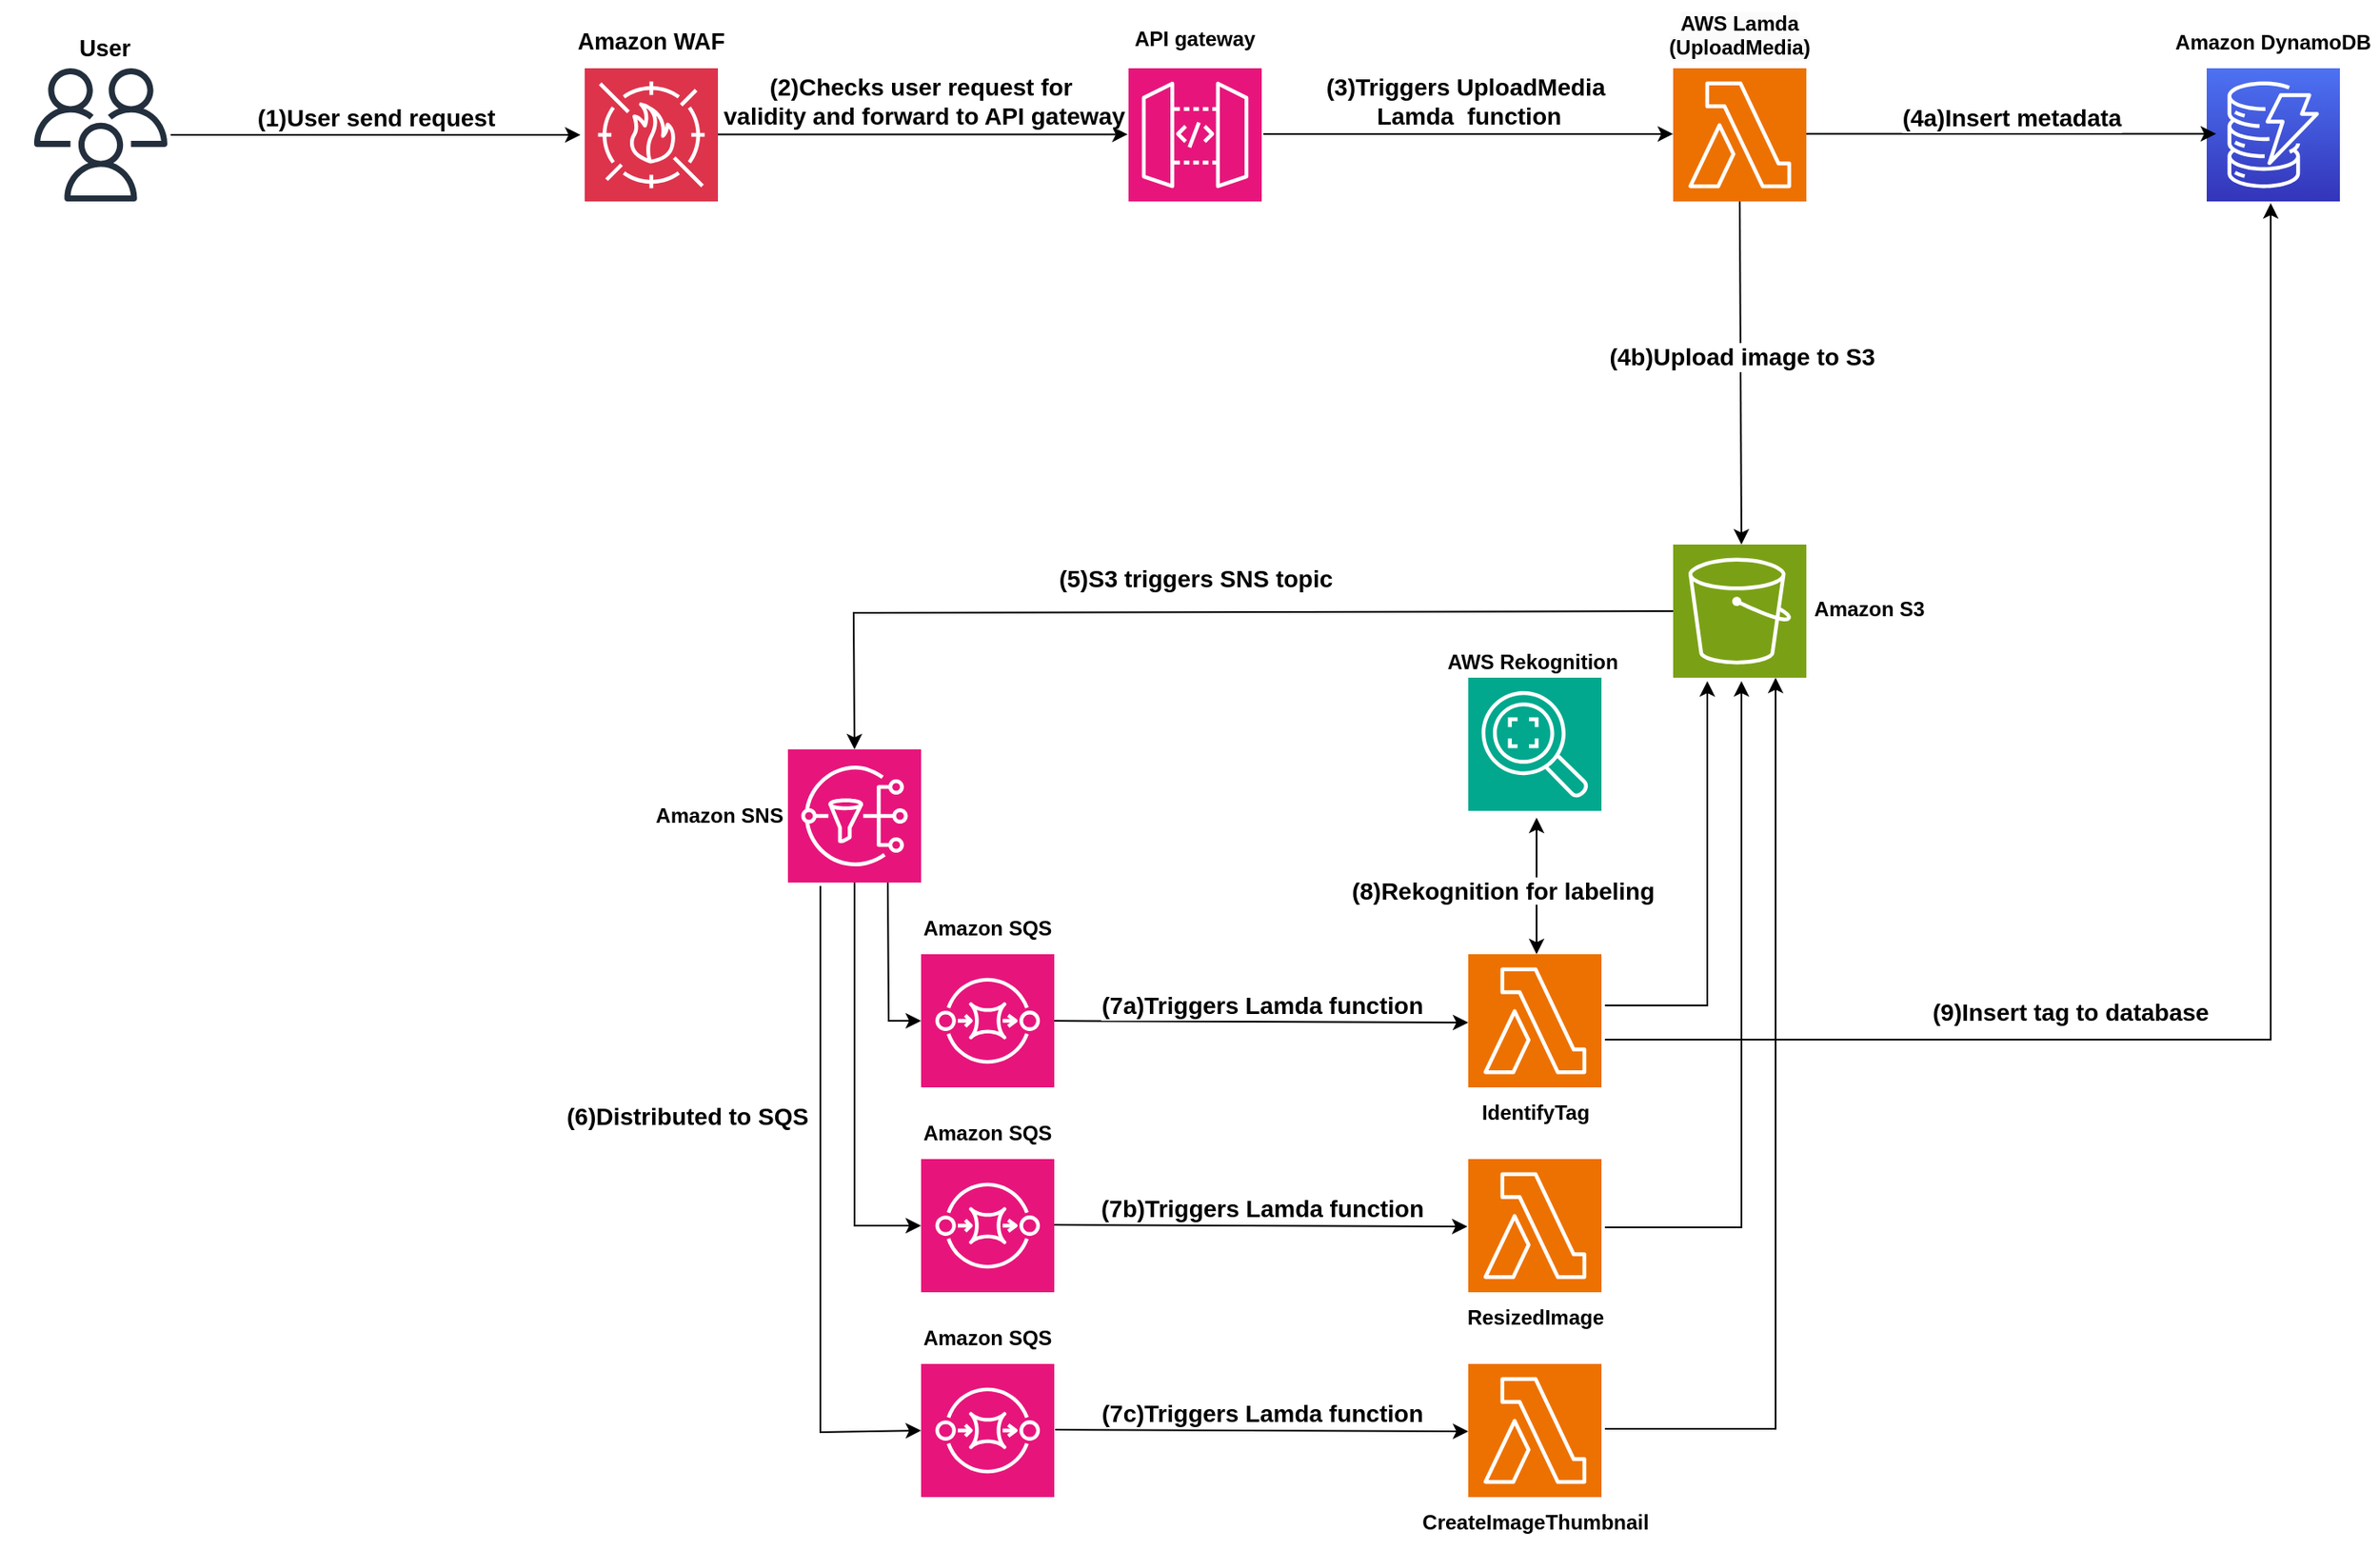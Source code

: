 <mxfile version="24.2.5" type="device">
  <diagram name="Page-1" id="hf2K5R4qYwI-v_a9iiGS">
    <mxGraphModel dx="1948" dy="1097" grid="1" gridSize="10" guides="1" tooltips="1" connect="1" arrows="1" fold="1" page="1" pageScale="1" pageWidth="850" pageHeight="1100" math="0" shadow="0">
      <root>
        <mxCell id="0" />
        <mxCell id="1" parent="0" />
        <mxCell id="SYvAKUDs2BiALkARFRiU-4" value="" style="sketch=0;points=[[0,0,0],[0.25,0,0],[0.5,0,0],[0.75,0,0],[1,0,0],[0,1,0],[0.25,1,0],[0.5,1,0],[0.75,1,0],[1,1,0],[0,0.25,0],[0,0.5,0],[0,0.75,0],[1,0.25,0],[1,0.5,0],[1,0.75,0]];outlineConnect=0;fontColor=#232F3E;fillColor=#DD344C;strokeColor=#ffffff;dashed=0;verticalLabelPosition=bottom;verticalAlign=top;align=center;html=1;fontSize=12;fontStyle=0;aspect=fixed;shape=mxgraph.aws4.resourceIcon;resIcon=mxgraph.aws4.waf;" parent="1" vertex="1">
          <mxGeometry x="402.5" y="81" width="78" height="78" as="geometry" />
        </mxCell>
        <mxCell id="SYvAKUDs2BiALkARFRiU-5" value="&lt;span style=&quot;font-size: 13.5px;&quot;&gt;Amazon WAF&lt;/span&gt;" style="text;html=1;align=center;verticalAlign=middle;whiteSpace=wrap;rounded=0;fontSize=13.5;fontStyle=1" parent="1" vertex="1">
          <mxGeometry x="380" y="51" width="123" height="30" as="geometry" />
        </mxCell>
        <mxCell id="SYvAKUDs2BiALkARFRiU-6" value="" style="sketch=0;outlineConnect=0;fontColor=#232F3E;gradientColor=none;fillColor=#232F3D;strokeColor=none;dashed=0;verticalLabelPosition=bottom;verticalAlign=top;align=center;html=1;fontSize=12;fontStyle=0;aspect=fixed;pointerEvents=1;shape=mxgraph.aws4.users;" parent="1" vertex="1">
          <mxGeometry x="80.0" y="81" width="78" height="78" as="geometry" />
        </mxCell>
        <mxCell id="SYvAKUDs2BiALkARFRiU-8" value="&lt;span style=&quot;font-size: 13.5px;&quot;&gt;User&lt;/span&gt;" style="text;html=1;align=center;verticalAlign=middle;whiteSpace=wrap;rounded=0;fontSize=13.5;fontStyle=1" parent="1" vertex="1">
          <mxGeometry x="60" y="55" width="123" height="30" as="geometry" />
        </mxCell>
        <mxCell id="SYvAKUDs2BiALkARFRiU-11" value="" style="endArrow=classic;html=1;rounded=0;" parent="1" edge="1">
          <mxGeometry relative="1" as="geometry">
            <mxPoint x="160" y="120" as="sourcePoint" />
            <mxPoint x="400" y="120" as="targetPoint" />
          </mxGeometry>
        </mxCell>
        <mxCell id="SYvAKUDs2BiALkARFRiU-12" value="&lt;span style=&quot;font-size: 14px; font-weight: 700;&quot;&gt;(1)User send request&lt;/span&gt;" style="edgeLabel;resizable=0;html=1;;align=center;verticalAlign=middle;" parent="SYvAKUDs2BiALkARFRiU-11" connectable="0" vertex="1">
          <mxGeometry relative="1" as="geometry">
            <mxPoint y="-10" as="offset" />
          </mxGeometry>
        </mxCell>
        <mxCell id="SYvAKUDs2BiALkARFRiU-13" value="" style="sketch=0;points=[[0,0,0],[0.25,0,0],[0.5,0,0],[0.75,0,0],[1,0,0],[0,1,0],[0.25,1,0],[0.5,1,0],[0.75,1,0],[1,1,0],[0,0.25,0],[0,0.5,0],[0,0.75,0],[1,0.25,0],[1,0.5,0],[1,0.75,0]];outlineConnect=0;fontColor=#232F3E;fillColor=#E7157B;strokeColor=#ffffff;dashed=0;verticalLabelPosition=bottom;verticalAlign=top;align=center;html=1;fontSize=12;fontStyle=0;aspect=fixed;shape=mxgraph.aws4.resourceIcon;resIcon=mxgraph.aws4.api_gateway;" parent="1" vertex="1">
          <mxGeometry x="721" y="81" width="78" height="78" as="geometry" />
        </mxCell>
        <mxCell id="SYvAKUDs2BiALkARFRiU-14" value="&lt;b style=&quot;&quot;&gt;API gateway&lt;/b&gt;" style="text;whiteSpace=wrap;html=1;align=center;" parent="1" vertex="1">
          <mxGeometry x="700" y="50" width="120" height="40" as="geometry" />
        </mxCell>
        <mxCell id="SYvAKUDs2BiALkARFRiU-15" value="" style="endArrow=classic;html=1;rounded=0;" parent="1" edge="1">
          <mxGeometry relative="1" as="geometry">
            <mxPoint x="480.5" y="119.74" as="sourcePoint" />
            <mxPoint x="720.5" y="119.74" as="targetPoint" />
          </mxGeometry>
        </mxCell>
        <mxCell id="SYvAKUDs2BiALkARFRiU-16" value="&lt;span style=&quot;font-size: 14px; font-weight: 700;&quot;&gt;(2)Checks user request for&amp;nbsp;&lt;/span&gt;&lt;div&gt;&lt;span style=&quot;font-size: 14px; font-weight: 700;&quot;&gt;validity&amp;nbsp;&lt;/span&gt;&lt;span style=&quot;font-size: 14px; font-weight: 700;&quot;&gt;and forward to API gateway&lt;/span&gt;&lt;/div&gt;" style="edgeLabel;resizable=0;html=1;;align=center;verticalAlign=middle;" parent="SYvAKUDs2BiALkARFRiU-15" connectable="0" vertex="1">
          <mxGeometry relative="1" as="geometry">
            <mxPoint y="-20" as="offset" />
          </mxGeometry>
        </mxCell>
        <mxCell id="SYvAKUDs2BiALkARFRiU-17" value="" style="sketch=0;points=[[0,0,0],[0.25,0,0],[0.5,0,0],[0.75,0,0],[1,0,0],[0,1,0],[0.25,1,0],[0.5,1,0],[0.75,1,0],[1,1,0],[0,0.25,0],[0,0.5,0],[0,0.75,0],[1,0.25,0],[1,0.5,0],[1,0.75,0]];outlineConnect=0;fontColor=#232F3E;fillColor=#ED7100;strokeColor=#ffffff;dashed=0;verticalLabelPosition=bottom;verticalAlign=top;align=center;html=1;fontSize=12;fontStyle=0;aspect=fixed;shape=mxgraph.aws4.resourceIcon;resIcon=mxgraph.aws4.lambda;" parent="1" vertex="1">
          <mxGeometry x="1040" y="81" width="78" height="78" as="geometry" />
        </mxCell>
        <mxCell id="SYvAKUDs2BiALkARFRiU-18" value="" style="endArrow=classic;html=1;rounded=0;" parent="1" edge="1">
          <mxGeometry relative="1" as="geometry">
            <mxPoint x="800" y="119.47" as="sourcePoint" />
            <mxPoint x="1040" y="119.47" as="targetPoint" />
          </mxGeometry>
        </mxCell>
        <mxCell id="SYvAKUDs2BiALkARFRiU-19" value="&lt;div&gt;&lt;span style=&quot;font-size: 14px; font-weight: 700;&quot;&gt;(3)Triggers UploadMedia&amp;nbsp;&lt;/span&gt;&lt;/div&gt;&lt;div&gt;&lt;span style=&quot;font-size: 14px; font-weight: 700;&quot;&gt;Lamda&amp;nbsp;&amp;nbsp;&lt;/span&gt;&lt;span style=&quot;font-size: 14px; font-weight: 700;&quot;&gt;function&lt;/span&gt;&lt;/div&gt;" style="edgeLabel;resizable=0;html=1;;align=center;verticalAlign=middle;" parent="SYvAKUDs2BiALkARFRiU-18" connectable="0" vertex="1">
          <mxGeometry relative="1" as="geometry">
            <mxPoint y="-20" as="offset" />
          </mxGeometry>
        </mxCell>
        <mxCell id="SYvAKUDs2BiALkARFRiU-20" value="" style="sketch=0;points=[[0,0,0],[0.25,0,0],[0.5,0,0],[0.75,0,0],[1,0,0],[0,1,0],[0.25,1,0],[0.5,1,0],[0.75,1,0],[1,1,0],[0,0.25,0],[0,0.5,0],[0,0.75,0],[1,0.25,0],[1,0.5,0],[1,0.75,0]];outlineConnect=0;fontColor=#232F3E;fillColor=#3334B9;strokeColor=#ffffff;dashed=0;verticalLabelPosition=bottom;verticalAlign=top;align=center;html=1;fontSize=12;fontStyle=0;aspect=fixed;shape=mxgraph.aws4.resourceIcon;resIcon=mxgraph.aws4.dynamodb;gradientColor=#4D72F3;gradientDirection=north;" parent="1" vertex="1">
          <mxGeometry x="1352.5" y="81" width="78" height="78" as="geometry" />
        </mxCell>
        <mxCell id="SYvAKUDs2BiALkARFRiU-21" value="&lt;b&gt;Amazon DynamoDB&lt;/b&gt;" style="text;html=1;align=center;verticalAlign=middle;whiteSpace=wrap;rounded=0;" parent="1" vertex="1">
          <mxGeometry x="1330" y="51" width="123" height="30" as="geometry" />
        </mxCell>
        <mxCell id="SYvAKUDs2BiALkARFRiU-22" value="" style="endArrow=classic;html=1;rounded=0;" parent="1" edge="1">
          <mxGeometry relative="1" as="geometry">
            <mxPoint x="1118" y="119.41" as="sourcePoint" />
            <mxPoint x="1358" y="119.41" as="targetPoint" />
          </mxGeometry>
        </mxCell>
        <mxCell id="SYvAKUDs2BiALkARFRiU-23" value="&lt;span style=&quot;font-size: 14px; font-weight: 700;&quot;&gt;(4a)Insert metadata&lt;/span&gt;" style="edgeLabel;resizable=0;html=1;;align=center;verticalAlign=middle;" parent="SYvAKUDs2BiALkARFRiU-22" connectable="0" vertex="1">
          <mxGeometry relative="1" as="geometry">
            <mxPoint y="-10" as="offset" />
          </mxGeometry>
        </mxCell>
        <mxCell id="SYvAKUDs2BiALkARFRiU-24" value="" style="endArrow=classic;html=1;rounded=0;exitX=0.5;exitY=1;exitDx=0;exitDy=0;exitPerimeter=0;" parent="1" source="SYvAKUDs2BiALkARFRiU-17" edge="1">
          <mxGeometry relative="1" as="geometry">
            <mxPoint x="1060" y="270" as="sourcePoint" />
            <mxPoint x="1080" y="360" as="targetPoint" />
          </mxGeometry>
        </mxCell>
        <mxCell id="SYvAKUDs2BiALkARFRiU-25" value="&lt;span style=&quot;font-size: 14px; font-weight: 700;&quot;&gt;(4b)Upload image to S3&lt;/span&gt;" style="edgeLabel;resizable=0;html=1;;align=center;verticalAlign=middle;" parent="SYvAKUDs2BiALkARFRiU-24" connectable="0" vertex="1">
          <mxGeometry relative="1" as="geometry">
            <mxPoint y="-10" as="offset" />
          </mxGeometry>
        </mxCell>
        <mxCell id="SYvAKUDs2BiALkARFRiU-26" value="&lt;b style=&quot;forced-color-adjust: none; color: rgb(0, 0, 0); font-family: Helvetica; font-size: 12px; font-style: normal; font-variant-ligatures: normal; font-variant-caps: normal; letter-spacing: normal; orphans: 2; text-align: center; text-indent: 0px; text-transform: none; widows: 2; word-spacing: 0px; -webkit-text-stroke-width: 0px; white-space: normal; background-color: rgb(251, 251, 251); text-decoration-thickness: initial; text-decoration-style: initial; text-decoration-color: initial;&quot;&gt;AWS Lamda&lt;/b&gt;&lt;div style=&quot;forced-color-adjust: none; color: rgb(0, 0, 0); font-family: Helvetica; font-size: 12px; font-style: normal; font-variant-ligatures: normal; font-variant-caps: normal; font-weight: 400; letter-spacing: normal; orphans: 2; text-align: center; text-indent: 0px; text-transform: none; widows: 2; word-spacing: 0px; -webkit-text-stroke-width: 0px; white-space: normal; background-color: rgb(251, 251, 251); text-decoration-thickness: initial; text-decoration-style: initial; text-decoration-color: initial;&quot;&gt;&lt;b style=&quot;forced-color-adjust: none;&quot;&gt;(UploadMedia)&lt;/b&gt;&lt;/div&gt;" style="text;whiteSpace=wrap;html=1;align=center;" parent="1" vertex="1">
          <mxGeometry x="1019" y="41" width="120" height="40" as="geometry" />
        </mxCell>
        <mxCell id="SYvAKUDs2BiALkARFRiU-27" value="" style="sketch=0;points=[[0,0,0],[0.25,0,0],[0.5,0,0],[0.75,0,0],[1,0,0],[0,1,0],[0.25,1,0],[0.5,1,0],[0.75,1,0],[1,1,0],[0,0.25,0],[0,0.5,0],[0,0.75,0],[1,0.25,0],[1,0.5,0],[1,0.75,0]];outlineConnect=0;fontColor=#232F3E;fillColor=#7AA116;strokeColor=#ffffff;dashed=0;verticalLabelPosition=bottom;verticalAlign=top;align=center;html=1;fontSize=12;fontStyle=0;aspect=fixed;shape=mxgraph.aws4.resourceIcon;resIcon=mxgraph.aws4.s3;" parent="1" vertex="1">
          <mxGeometry x="1040" y="360" width="78" height="78" as="geometry" />
        </mxCell>
        <mxCell id="SYvAKUDs2BiALkARFRiU-28" value="&lt;b&gt;Amazon S3&lt;/b&gt;" style="text;whiteSpace=wrap;html=1;align=center;" parent="1" vertex="1">
          <mxGeometry x="1080" y="384" width="150" height="30" as="geometry" />
        </mxCell>
        <mxCell id="SYvAKUDs2BiALkARFRiU-29" value="" style="sketch=0;points=[[0,0,0],[0.25,0,0],[0.5,0,0],[0.75,0,0],[1,0,0],[0,1,0],[0.25,1,0],[0.5,1,0],[0.75,1,0],[1,1,0],[0,0.25,0],[0,0.5,0],[0,0.75,0],[1,0.25,0],[1,0.5,0],[1,0.75,0]];outlineConnect=0;fontColor=#232F3E;fillColor=#E7157B;strokeColor=#ffffff;dashed=0;verticalLabelPosition=bottom;verticalAlign=top;align=center;html=1;fontSize=12;fontStyle=0;aspect=fixed;shape=mxgraph.aws4.resourceIcon;resIcon=mxgraph.aws4.sns;" parent="1" vertex="1">
          <mxGeometry x="521.5" y="480" width="78" height="78" as="geometry" />
        </mxCell>
        <mxCell id="SYvAKUDs2BiALkARFRiU-30" value="" style="endArrow=classic;html=1;rounded=0;entryX=0.5;entryY=0;entryDx=0;entryDy=0;entryPerimeter=0;exitX=0;exitY=0.5;exitDx=0;exitDy=0;exitPerimeter=0;" parent="1" source="SYvAKUDs2BiALkARFRiU-27" target="SYvAKUDs2BiALkARFRiU-29" edge="1">
          <mxGeometry relative="1" as="geometry">
            <mxPoint x="1040" y="519.0" as="sourcePoint" />
            <mxPoint x="940" y="680" as="targetPoint" />
            <Array as="points">
              <mxPoint x="560" y="400" />
            </Array>
          </mxGeometry>
        </mxCell>
        <mxCell id="SYvAKUDs2BiALkARFRiU-31" value="&lt;div&gt;&lt;span style=&quot;font-size: 14px; font-weight: 700;&quot;&gt;(5)&lt;/span&gt;&lt;span style=&quot;font-size: 14px; font-weight: 700;&quot;&gt;S3 triggers SNS topic&lt;/span&gt;&lt;/div&gt;" style="edgeLabel;resizable=0;html=1;;align=center;verticalAlign=middle;" parent="SYvAKUDs2BiALkARFRiU-30" connectable="0" vertex="1">
          <mxGeometry relative="1" as="geometry">
            <mxPoint y="-20" as="offset" />
          </mxGeometry>
        </mxCell>
        <mxCell id="SYvAKUDs2BiALkARFRiU-32" value="" style="sketch=0;points=[[0,0,0],[0.25,0,0],[0.5,0,0],[0.75,0,0],[1,0,0],[0,1,0],[0.25,1,0],[0.5,1,0],[0.75,1,0],[1,1,0],[0,0.25,0],[0,0.5,0],[0,0.75,0],[1,0.25,0],[1,0.5,0],[1,0.75,0]];outlineConnect=0;fontColor=#232F3E;fillColor=#E7157B;strokeColor=#ffffff;dashed=0;verticalLabelPosition=bottom;verticalAlign=top;align=center;html=1;fontSize=12;fontStyle=0;aspect=fixed;shape=mxgraph.aws4.resourceIcon;resIcon=mxgraph.aws4.sqs;" parent="1" vertex="1">
          <mxGeometry x="599.5" y="600" width="78" height="78" as="geometry" />
        </mxCell>
        <mxCell id="SYvAKUDs2BiALkARFRiU-33" value="" style="sketch=0;points=[[0,0,0],[0.25,0,0],[0.5,0,0],[0.75,0,0],[1,0,0],[0,1,0],[0.25,1,0],[0.5,1,0],[0.75,1,0],[1,1,0],[0,0.25,0],[0,0.5,0],[0,0.75,0],[1,0.25,0],[1,0.5,0],[1,0.75,0]];outlineConnect=0;fontColor=#232F3E;fillColor=#E7157B;strokeColor=#ffffff;dashed=0;verticalLabelPosition=bottom;verticalAlign=top;align=center;html=1;fontSize=12;fontStyle=0;aspect=fixed;shape=mxgraph.aws4.resourceIcon;resIcon=mxgraph.aws4.sqs;" parent="1" vertex="1">
          <mxGeometry x="599.5" y="720" width="78" height="78" as="geometry" />
        </mxCell>
        <mxCell id="SYvAKUDs2BiALkARFRiU-34" value="" style="sketch=0;points=[[0,0,0],[0.25,0,0],[0.5,0,0],[0.75,0,0],[1,0,0],[0,1,0],[0.25,1,0],[0.5,1,0],[0.75,1,0],[1,1,0],[0,0.25,0],[0,0.5,0],[0,0.75,0],[1,0.25,0],[1,0.5,0],[1,0.75,0]];outlineConnect=0;fontColor=#232F3E;fillColor=#E7157B;strokeColor=#ffffff;dashed=0;verticalLabelPosition=bottom;verticalAlign=top;align=center;html=1;fontSize=12;fontStyle=0;aspect=fixed;shape=mxgraph.aws4.resourceIcon;resIcon=mxgraph.aws4.sqs;" parent="1" vertex="1">
          <mxGeometry x="599.5" y="840" width="78" height="78" as="geometry" />
        </mxCell>
        <mxCell id="SYvAKUDs2BiALkARFRiU-37" value="" style="endArrow=classic;html=1;rounded=0;exitX=0.75;exitY=1;exitDx=0;exitDy=0;exitPerimeter=0;entryX=0;entryY=0.5;entryDx=0;entryDy=0;entryPerimeter=0;" parent="1" source="SYvAKUDs2BiALkARFRiU-29" target="SYvAKUDs2BiALkARFRiU-32" edge="1">
          <mxGeometry width="50" height="50" relative="1" as="geometry">
            <mxPoint x="510.5" y="700" as="sourcePoint" />
            <mxPoint x="580.5" y="640" as="targetPoint" />
            <Array as="points">
              <mxPoint x="580.5" y="639" />
            </Array>
          </mxGeometry>
        </mxCell>
        <mxCell id="SYvAKUDs2BiALkARFRiU-38" value="" style="endArrow=classic;html=1;rounded=0;entryX=0;entryY=0.5;entryDx=0;entryDy=0;entryPerimeter=0;exitX=0.5;exitY=1;exitDx=0;exitDy=0;exitPerimeter=0;" parent="1" source="SYvAKUDs2BiALkARFRiU-29" target="SYvAKUDs2BiALkARFRiU-33" edge="1">
          <mxGeometry width="50" height="50" relative="1" as="geometry">
            <mxPoint x="520.5" y="760" as="sourcePoint" />
            <mxPoint x="560.5" y="680" as="targetPoint" />
            <Array as="points">
              <mxPoint x="560.5" y="759" />
            </Array>
          </mxGeometry>
        </mxCell>
        <mxCell id="SYvAKUDs2BiALkARFRiU-41" value="" style="endArrow=classic;html=1;rounded=0;entryX=0;entryY=0.5;entryDx=0;entryDy=0;entryPerimeter=0;" parent="1" target="SYvAKUDs2BiALkARFRiU-34" edge="1">
          <mxGeometry width="50" height="50" relative="1" as="geometry">
            <mxPoint x="540.5" y="560" as="sourcePoint" />
            <mxPoint x="710.5" y="690" as="targetPoint" />
            <Array as="points">
              <mxPoint x="540.5" y="880" />
            </Array>
          </mxGeometry>
        </mxCell>
        <mxCell id="SYvAKUDs2BiALkARFRiU-42" value="&lt;span style=&quot;color: rgb(0, 0, 0); font-family: Helvetica; font-size: 14px; font-style: normal; font-variant-ligatures: normal; font-variant-caps: normal; font-weight: 700; letter-spacing: normal; orphans: 2; text-align: center; text-indent: 0px; text-transform: none; widows: 2; word-spacing: 0px; -webkit-text-stroke-width: 0px; white-space: nowrap; background-color: rgb(255, 255, 255); text-decoration-thickness: initial; text-decoration-style: initial; text-decoration-color: initial; display: inline !important; float: none;&quot;&gt;(6)Distributed to SQS&lt;/span&gt;" style="text;whiteSpace=wrap;html=1;" parent="1" vertex="1">
          <mxGeometry x="390" y="680" width="160" height="40" as="geometry" />
        </mxCell>
        <mxCell id="SYvAKUDs2BiALkARFRiU-43" value="&lt;b style=&quot;font-size: 12px;&quot;&gt;Amazon SQS&lt;/b&gt;" style="text;html=1;align=center;verticalAlign=middle;whiteSpace=wrap;rounded=0;fontSize=13.5;fontStyle=1" parent="1" vertex="1">
          <mxGeometry x="577" y="570" width="123" height="30" as="geometry" />
        </mxCell>
        <mxCell id="SYvAKUDs2BiALkARFRiU-44" value="&lt;b style=&quot;font-size: 12px;&quot;&gt;Amazon SQS&lt;/b&gt;" style="text;html=1;align=center;verticalAlign=middle;whiteSpace=wrap;rounded=0;fontSize=13.5;fontStyle=1" parent="1" vertex="1">
          <mxGeometry x="577" y="690" width="123" height="30" as="geometry" />
        </mxCell>
        <mxCell id="SYvAKUDs2BiALkARFRiU-45" value="&lt;b style=&quot;font-size: 12px;&quot;&gt;Amazon SQS&lt;/b&gt;" style="text;html=1;align=center;verticalAlign=middle;whiteSpace=wrap;rounded=0;fontSize=13.5;fontStyle=1" parent="1" vertex="1">
          <mxGeometry x="577" y="810" width="123" height="30" as="geometry" />
        </mxCell>
        <mxCell id="SYvAKUDs2BiALkARFRiU-46" value="&lt;b style=&quot;font-size: 12px;&quot;&gt;Amazon SNS&lt;/b&gt;" style="text;html=1;align=center;verticalAlign=middle;whiteSpace=wrap;rounded=0;fontSize=13.5;fontStyle=1" parent="1" vertex="1">
          <mxGeometry x="420" y="504" width="123" height="30" as="geometry" />
        </mxCell>
        <mxCell id="SYvAKUDs2BiALkARFRiU-47" value="" style="sketch=0;points=[[0,0,0],[0.25,0,0],[0.5,0,0],[0.75,0,0],[1,0,0],[0,1,0],[0.25,1,0],[0.5,1,0],[0.75,1,0],[1,1,0],[0,0.25,0],[0,0.5,0],[0,0.75,0],[1,0.25,0],[1,0.5,0],[1,0.75,0]];outlineConnect=0;fontColor=#232F3E;fillColor=#ED7100;strokeColor=#ffffff;dashed=0;verticalLabelPosition=bottom;verticalAlign=top;align=center;html=1;fontSize=12;fontStyle=0;aspect=fixed;shape=mxgraph.aws4.resourceIcon;resIcon=mxgraph.aws4.lambda;" parent="1" vertex="1">
          <mxGeometry x="920" y="600" width="78" height="78" as="geometry" />
        </mxCell>
        <mxCell id="SYvAKUDs2BiALkARFRiU-48" value="" style="sketch=0;points=[[0,0,0],[0.25,0,0],[0.5,0,0],[0.75,0,0],[1,0,0],[0,1,0],[0.25,1,0],[0.5,1,0],[0.75,1,0],[1,1,0],[0,0.25,0],[0,0.5,0],[0,0.75,0],[1,0.25,0],[1,0.5,0],[1,0.75,0]];outlineConnect=0;fontColor=#232F3E;fillColor=#ED7100;strokeColor=#ffffff;dashed=0;verticalLabelPosition=bottom;verticalAlign=top;align=center;html=1;fontSize=12;fontStyle=0;aspect=fixed;shape=mxgraph.aws4.resourceIcon;resIcon=mxgraph.aws4.lambda;" parent="1" vertex="1">
          <mxGeometry x="920" y="720" width="78" height="78" as="geometry" />
        </mxCell>
        <mxCell id="SYvAKUDs2BiALkARFRiU-49" value="" style="sketch=0;points=[[0,0,0],[0.25,0,0],[0.5,0,0],[0.75,0,0],[1,0,0],[0,1,0],[0.25,1,0],[0.5,1,0],[0.75,1,0],[1,1,0],[0,0.25,0],[0,0.5,0],[0,0.75,0],[1,0.25,0],[1,0.5,0],[1,0.75,0]];outlineConnect=0;fontColor=#232F3E;fillColor=#ED7100;strokeColor=#ffffff;dashed=0;verticalLabelPosition=bottom;verticalAlign=top;align=center;html=1;fontSize=12;fontStyle=0;aspect=fixed;shape=mxgraph.aws4.resourceIcon;resIcon=mxgraph.aws4.lambda;" parent="1" vertex="1">
          <mxGeometry x="920" y="840" width="78" height="78" as="geometry" />
        </mxCell>
        <mxCell id="SYvAKUDs2BiALkARFRiU-50" value="&lt;b style=&quot;font-size: 12px;&quot;&gt;CreateImageThumbnail&lt;/b&gt;" style="text;html=1;align=center;verticalAlign=middle;whiteSpace=wrap;rounded=0;fontSize=13.5;fontStyle=1" parent="1" vertex="1">
          <mxGeometry x="897.5" y="918" width="123" height="30" as="geometry" />
        </mxCell>
        <mxCell id="SYvAKUDs2BiALkARFRiU-51" value="&lt;b style=&quot;font-size: 12px;&quot;&gt;ResizedImage&lt;/b&gt;" style="text;html=1;align=center;verticalAlign=middle;whiteSpace=wrap;rounded=0;fontSize=13.5;fontStyle=1" parent="1" vertex="1">
          <mxGeometry x="897.5" y="798" width="123" height="30" as="geometry" />
        </mxCell>
        <mxCell id="SYvAKUDs2BiALkARFRiU-52" value="&lt;b style=&quot;font-size: 12px;&quot;&gt;IdentifyTag&lt;/b&gt;" style="text;html=1;align=center;verticalAlign=middle;whiteSpace=wrap;rounded=0;fontSize=13.5;fontStyle=1" parent="1" vertex="1">
          <mxGeometry x="897.5" y="678" width="123" height="30" as="geometry" />
        </mxCell>
        <mxCell id="SYvAKUDs2BiALkARFRiU-54" value="" style="endArrow=classic;html=1;rounded=0;exitX=1;exitY=0.5;exitDx=0;exitDy=0;exitPerimeter=0;" parent="1" source="SYvAKUDs2BiALkARFRiU-32" edge="1">
          <mxGeometry relative="1" as="geometry">
            <mxPoint x="758" y="637.89" as="sourcePoint" />
            <mxPoint x="920" y="640" as="targetPoint" />
          </mxGeometry>
        </mxCell>
        <mxCell id="SYvAKUDs2BiALkARFRiU-55" value="&lt;span style=&quot;font-size: 14px; font-weight: 700;&quot;&gt;(7a)Triggers Lamda function&lt;/span&gt;" style="edgeLabel;resizable=0;html=1;;align=center;verticalAlign=middle;" parent="SYvAKUDs2BiALkARFRiU-54" connectable="0" vertex="1">
          <mxGeometry relative="1" as="geometry">
            <mxPoint y="-10" as="offset" />
          </mxGeometry>
        </mxCell>
        <mxCell id="SYvAKUDs2BiALkARFRiU-56" value="" style="endArrow=classic;html=1;rounded=0;exitX=1;exitY=0.5;exitDx=0;exitDy=0;exitPerimeter=0;" parent="1" edge="1">
          <mxGeometry relative="1" as="geometry">
            <mxPoint x="677.5" y="758.5" as="sourcePoint" />
            <mxPoint x="919.5" y="759.5" as="targetPoint" />
          </mxGeometry>
        </mxCell>
        <mxCell id="SYvAKUDs2BiALkARFRiU-57" value="&lt;span style=&quot;font-size: 14px; font-weight: 700;&quot;&gt;(7b)Triggers Lamda function&lt;/span&gt;" style="edgeLabel;resizable=0;html=1;;align=center;verticalAlign=middle;" parent="SYvAKUDs2BiALkARFRiU-56" connectable="0" vertex="1">
          <mxGeometry relative="1" as="geometry">
            <mxPoint y="-10" as="offset" />
          </mxGeometry>
        </mxCell>
        <mxCell id="SYvAKUDs2BiALkARFRiU-58" value="" style="endArrow=classic;html=1;rounded=0;exitX=1;exitY=0.5;exitDx=0;exitDy=0;exitPerimeter=0;" parent="1" edge="1">
          <mxGeometry relative="1" as="geometry">
            <mxPoint x="678" y="878.5" as="sourcePoint" />
            <mxPoint x="920" y="879.5" as="targetPoint" />
          </mxGeometry>
        </mxCell>
        <mxCell id="SYvAKUDs2BiALkARFRiU-59" value="&lt;span style=&quot;font-size: 14px; font-weight: 700;&quot;&gt;(7c)Triggers Lamda function&lt;/span&gt;" style="edgeLabel;resizable=0;html=1;;align=center;verticalAlign=middle;" parent="SYvAKUDs2BiALkARFRiU-58" connectable="0" vertex="1">
          <mxGeometry relative="1" as="geometry">
            <mxPoint y="-10" as="offset" />
          </mxGeometry>
        </mxCell>
        <mxCell id="SYvAKUDs2BiALkARFRiU-60" value="" style="sketch=0;points=[[0,0,0],[0.25,0,0],[0.5,0,0],[0.75,0,0],[1,0,0],[0,1,0],[0.25,1,0],[0.5,1,0],[0.75,1,0],[1,1,0],[0,0.25,0],[0,0.5,0],[0,0.75,0],[1,0.25,0],[1,0.5,0],[1,0.75,0]];outlineConnect=0;fontColor=#232F3E;fillColor=#01A88D;strokeColor=#ffffff;dashed=0;verticalLabelPosition=bottom;verticalAlign=top;align=center;html=1;fontSize=12;fontStyle=0;aspect=fixed;shape=mxgraph.aws4.resourceIcon;resIcon=mxgraph.aws4.rekognition_2;" parent="1" vertex="1">
          <mxGeometry x="920" y="438" width="78" height="78" as="geometry" />
        </mxCell>
        <mxCell id="SYvAKUDs2BiALkARFRiU-64" value="&lt;b style=&quot;font-size: 12px;&quot;&gt;AWS&amp;nbsp;Rekognition&amp;nbsp;&lt;/b&gt;" style="text;html=1;align=center;verticalAlign=middle;whiteSpace=wrap;rounded=0;fontSize=13.5;fontStyle=1" parent="1" vertex="1">
          <mxGeometry x="897.5" y="414" width="123" height="30" as="geometry" />
        </mxCell>
        <mxCell id="SYvAKUDs2BiALkARFRiU-67" value="" style="endArrow=classic;startArrow=classic;html=1;rounded=0;" parent="1" edge="1">
          <mxGeometry width="50" height="50" relative="1" as="geometry">
            <mxPoint x="960" y="600" as="sourcePoint" />
            <mxPoint x="960" y="520" as="targetPoint" />
          </mxGeometry>
        </mxCell>
        <mxCell id="SYvAKUDs2BiALkARFRiU-69" value="" style="endArrow=classic;html=1;rounded=0;" parent="1" edge="1">
          <mxGeometry width="50" height="50" relative="1" as="geometry">
            <mxPoint x="1000" y="630" as="sourcePoint" />
            <mxPoint x="1060" y="440" as="targetPoint" />
            <Array as="points">
              <mxPoint x="1060" y="630" />
            </Array>
          </mxGeometry>
        </mxCell>
        <mxCell id="SYvAKUDs2BiALkARFRiU-70" value="" style="endArrow=classic;html=1;rounded=0;" parent="1" edge="1">
          <mxGeometry width="50" height="50" relative="1" as="geometry">
            <mxPoint x="1000" y="760" as="sourcePoint" />
            <mxPoint x="1080" y="440" as="targetPoint" />
            <Array as="points">
              <mxPoint x="1080" y="760" />
            </Array>
          </mxGeometry>
        </mxCell>
        <mxCell id="SYvAKUDs2BiALkARFRiU-71" value="" style="endArrow=classic;html=1;rounded=0;" parent="1" edge="1">
          <mxGeometry width="50" height="50" relative="1" as="geometry">
            <mxPoint x="1000" y="878" as="sourcePoint" />
            <mxPoint x="1100" y="438" as="targetPoint" />
            <Array as="points">
              <mxPoint x="1100" y="878" />
            </Array>
          </mxGeometry>
        </mxCell>
        <mxCell id="SYvAKUDs2BiALkARFRiU-72" value="" style="endArrow=classic;html=1;rounded=0;" parent="1" edge="1">
          <mxGeometry width="50" height="50" relative="1" as="geometry">
            <mxPoint x="1000" y="650" as="sourcePoint" />
            <mxPoint x="1390" y="160" as="targetPoint" />
            <Array as="points">
              <mxPoint x="1390" y="650" />
            </Array>
          </mxGeometry>
        </mxCell>
        <mxCell id="SYvAKUDs2BiALkARFRiU-73" value="&lt;span style=&quot;font-size: 14px; font-weight: 700; background-color: rgb(255, 255, 255);&quot;&gt;(8)Rekognition for labeling&lt;/span&gt;" style="text;html=1;align=center;verticalAlign=middle;resizable=0;points=[];autosize=1;strokeColor=none;fillColor=none;" parent="1" vertex="1">
          <mxGeometry x="840" y="548" width="200" height="30" as="geometry" />
        </mxCell>
        <mxCell id="SYvAKUDs2BiALkARFRiU-75" value="&lt;span style=&quot;color: rgb(0, 0, 0); font-family: Helvetica; font-size: 14px; font-style: normal; font-variant-ligatures: normal; font-variant-caps: normal; font-weight: 700; letter-spacing: normal; orphans: 2; text-align: center; text-indent: 0px; text-transform: none; widows: 2; word-spacing: 0px; -webkit-text-stroke-width: 0px; white-space: nowrap; background-color: rgb(255, 255, 255); text-decoration-thickness: initial; text-decoration-style: initial; text-decoration-color: initial; display: inline !important; float: none;&quot;&gt;(9)Insert tag to database&lt;/span&gt;" style="text;whiteSpace=wrap;html=1;" parent="1" vertex="1">
          <mxGeometry x="1190" y="619" width="180" height="40" as="geometry" />
        </mxCell>
      </root>
    </mxGraphModel>
  </diagram>
</mxfile>
